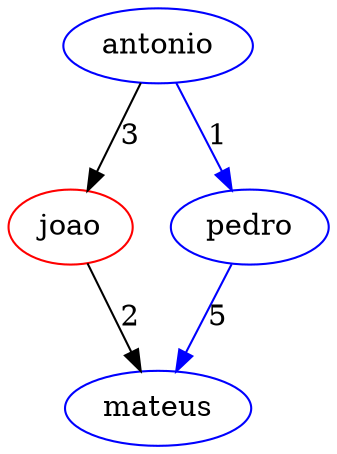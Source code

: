 // Multistage Graph
digraph {
	joao [label=joao color=red]
	joao -> mateus [label=2]
	antonio [label=antonio color=blue]
	antonio -> pedro [label=1 color=blue]
	antonio -> joao [label=3]
	mateus [label=mateus color=blue]
	pedro [label=pedro color=blue]
	pedro -> mateus [label=5 color=blue]
}
